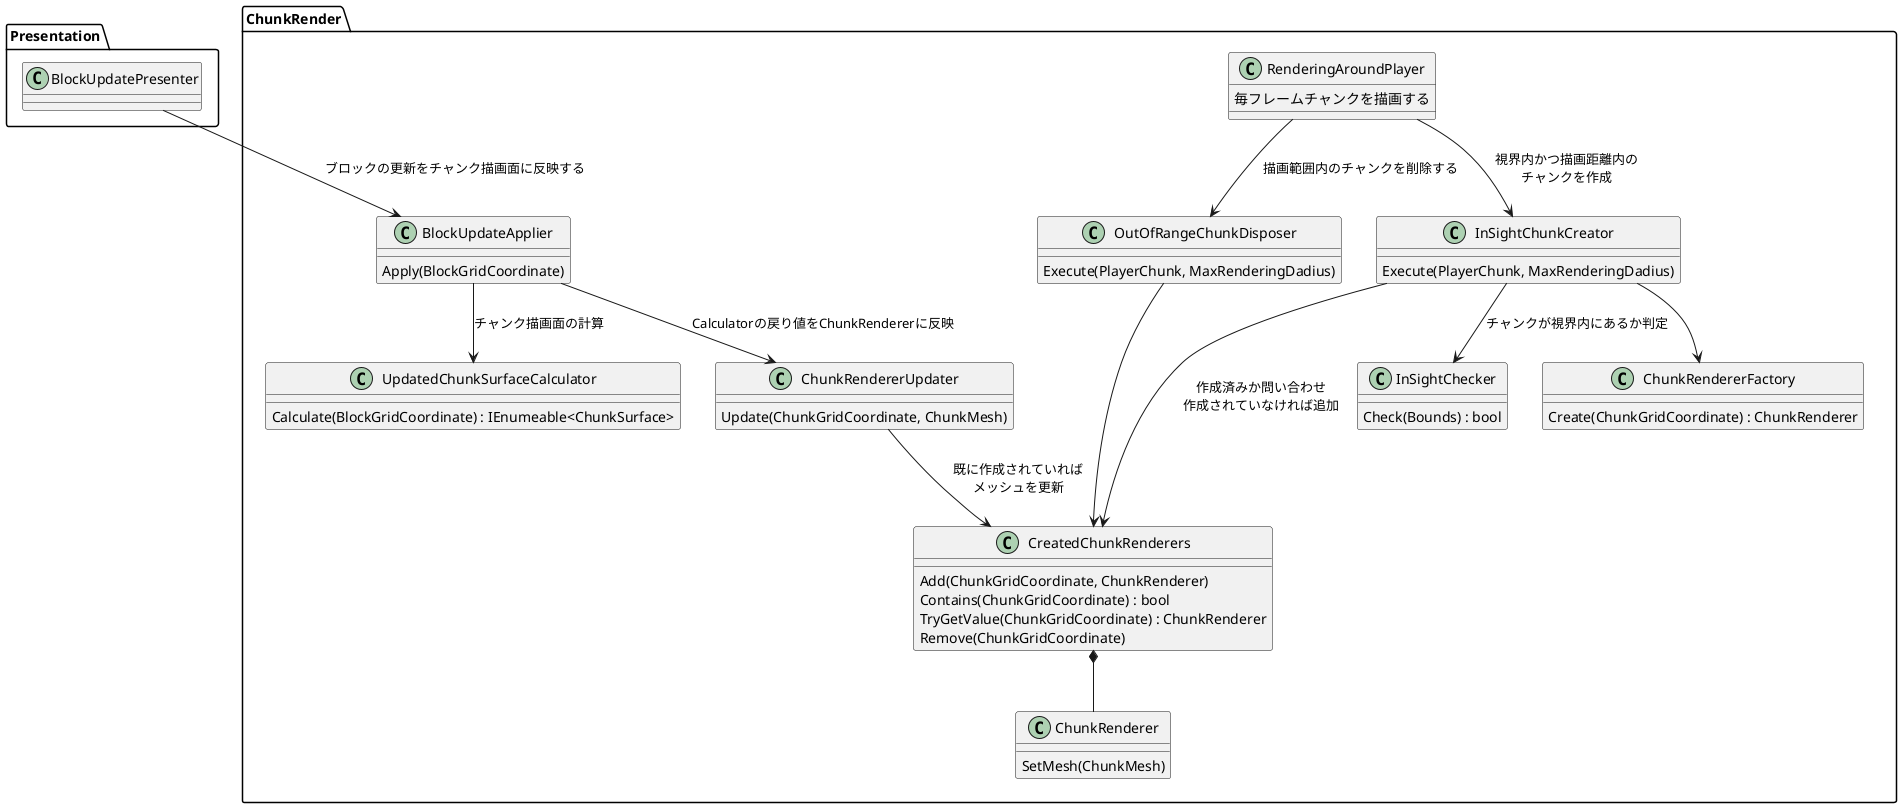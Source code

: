 @startuml

package Presentation {
    class BlockUpdatePresenter {

    }
}

package ChunkRender {
    together {
        class BlockUpdateApplier {
            Apply(BlockGridCoordinate)
        }

        class UpdatedChunkSurfaceCalculator {
            Calculate(BlockGridCoordinate) : IEnumeable<ChunkSurface>
        }

        class ChunkRendererUpdater {
            Update(ChunkGridCoordinate, ChunkMesh)
        }
    }

    together {
        class CreatedChunkRenderers {
            Add(ChunkGridCoordinate, ChunkRenderer)
            Contains(ChunkGridCoordinate) : bool
            TryGetValue(ChunkGridCoordinate) : ChunkRenderer
            Remove(ChunkGridCoordinate)
        }

        class ChunkRenderer {
            SetMesh(ChunkMesh)
        }
    }

    together {
        class RenderingAroundPlayer {
            毎フレームチャンクを描画する
        }

        together {
            class InSightChunkCreator {
                Execute(PlayerChunk, MaxRenderingDadius)
            }
            
            class InSightChecker {
                Check(Bounds) : bool
            }

            class ChunkRendererFactory {
                Create(ChunkGridCoordinate) : ChunkRenderer
            }
        }

        class OutOfRangeChunkDisposer {
            Execute(PlayerChunk, MaxRenderingDadius)
        }
    }

}

BlockUpdatePresenter --> BlockUpdateApplier : "ブロックの更新をチャンク描画面に反映する"
BlockUpdateApplier --> UpdatedChunkSurfaceCalculator : "チャンク描画面の計算"

BlockUpdateApplier --> ChunkRendererUpdater : "Calculatorの戻り値をChunkRendererに反映"
ChunkRendererUpdater --> CreatedChunkRenderers : "既に作成されていれば\nメッシュを更新"
CreatedChunkRenderers *-- ChunkRenderer

RenderingAroundPlayer --> InSightChunkCreator : "視界内かつ描画距離内の\nチャンクを作成"
RenderingAroundPlayer --> OutOfRangeChunkDisposer : "描画範囲内のチャンクを削除する"

InSightChunkCreator ---> CreatedChunkRenderers : "作成済みか問い合わせ\n作成されていなければ追加"
InSightChunkCreator --> ChunkRendererFactory
InSightChunkCreator --> InSightChecker : "チャンクが視界内にあるか判定"
OutOfRangeChunkDisposer ---> CreatedChunkRenderers


@enduml